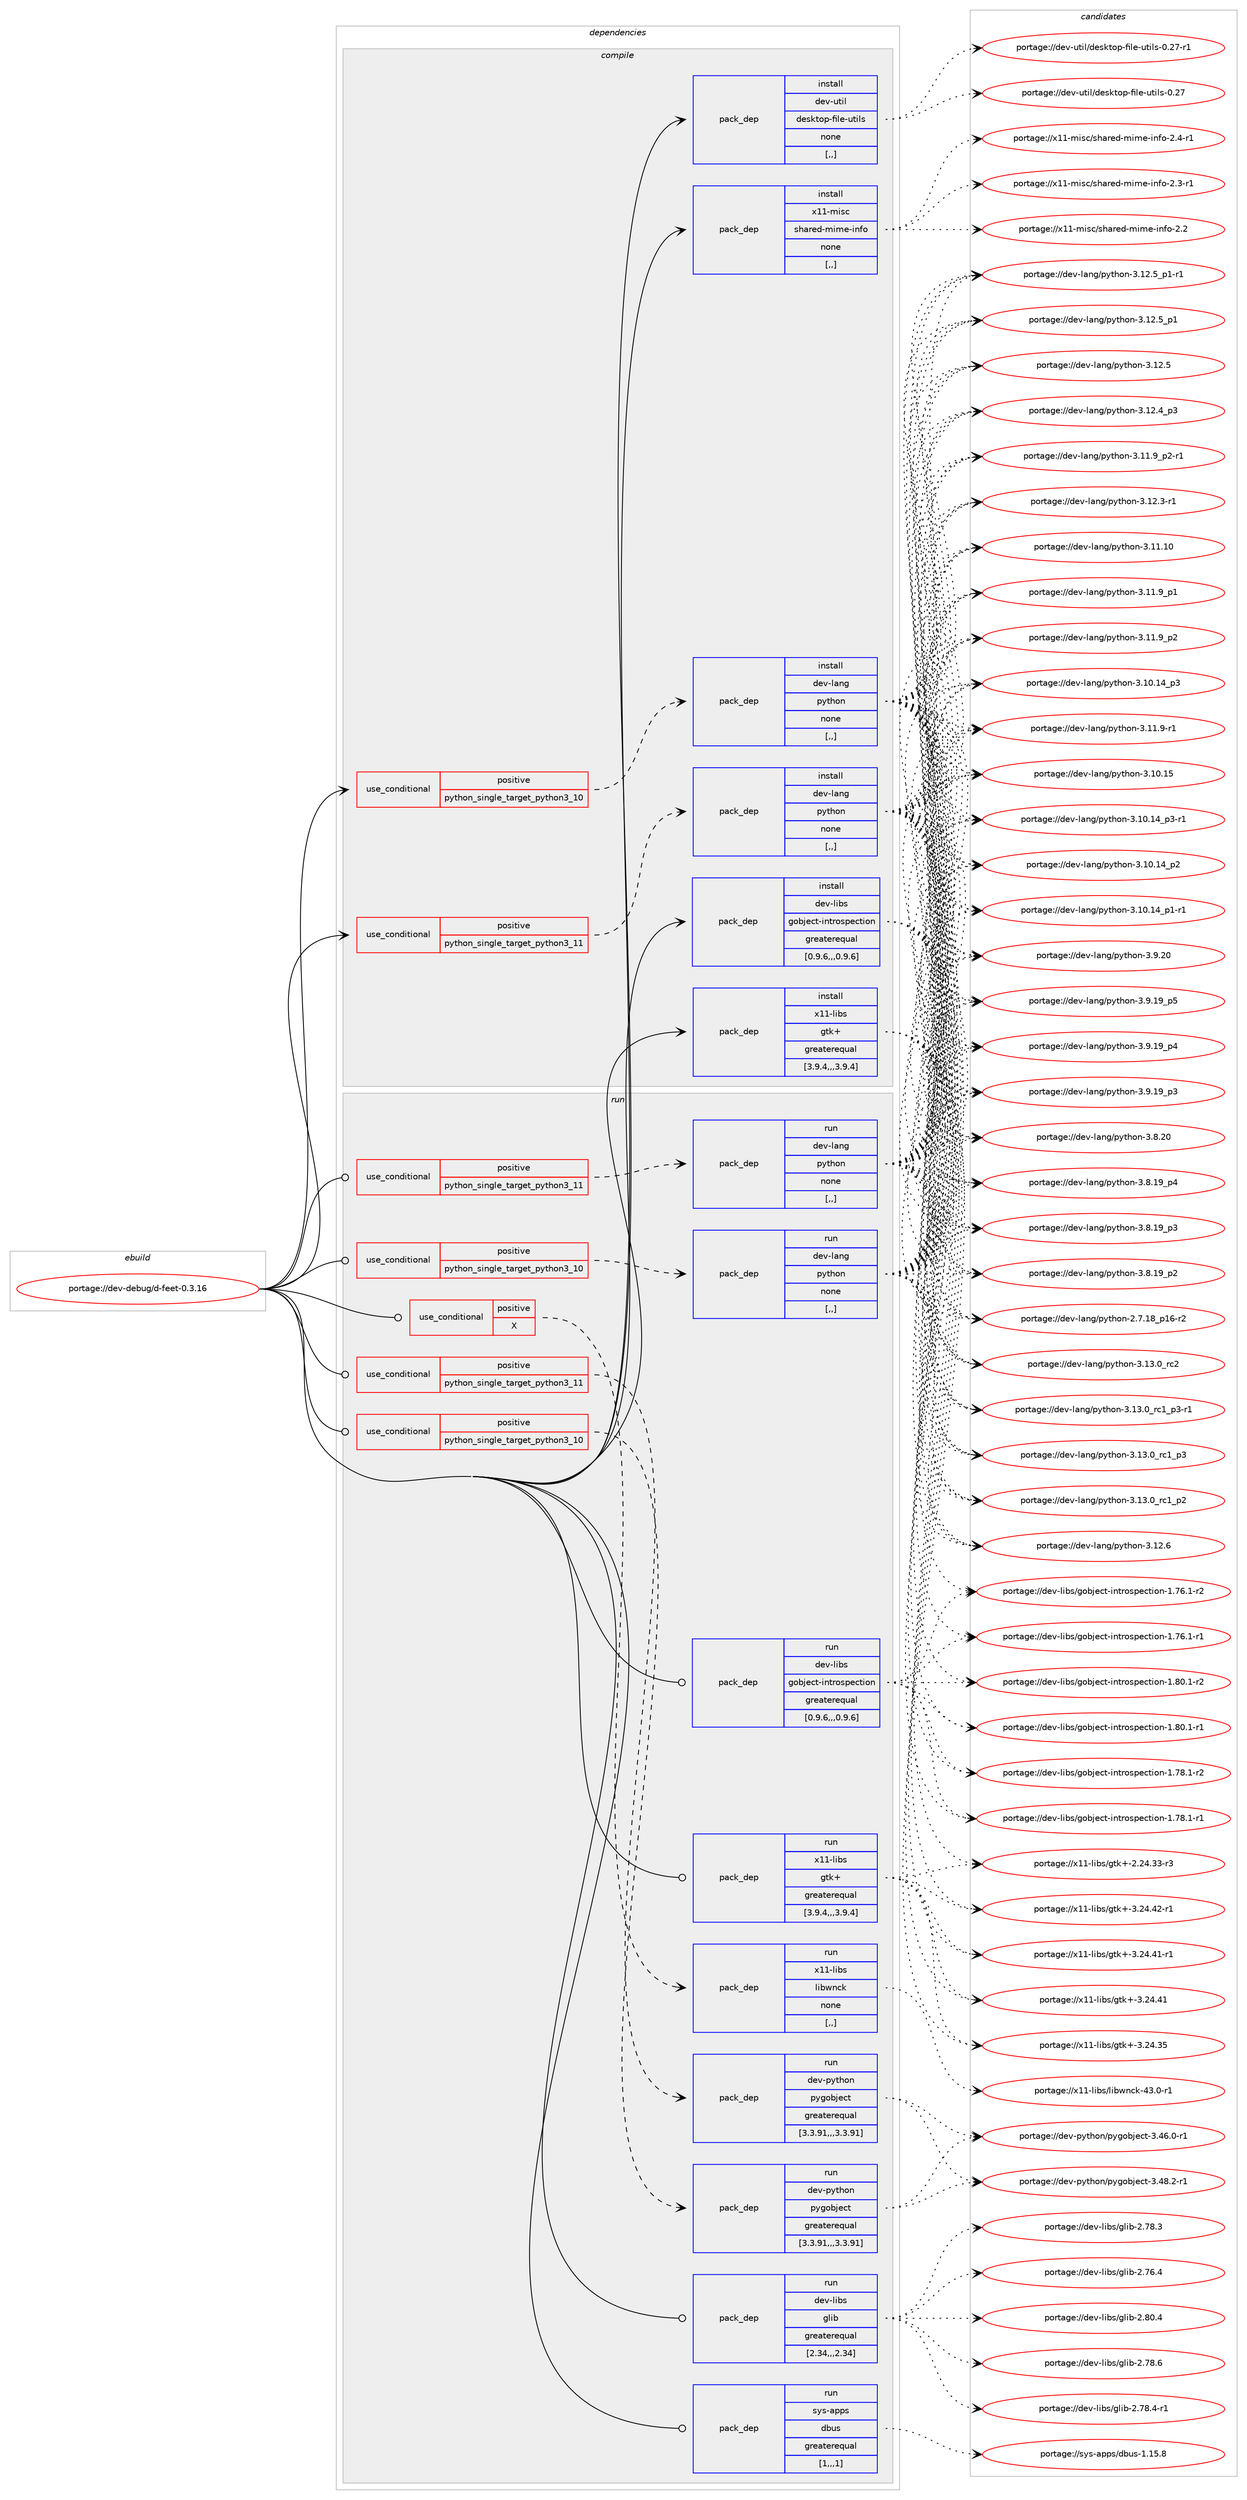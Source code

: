 digraph prolog {

# *************
# Graph options
# *************

newrank=true;
concentrate=true;
compound=true;
graph [rankdir=LR,fontname=Helvetica,fontsize=10,ranksep=1.5];#, ranksep=2.5, nodesep=0.2];
edge  [arrowhead=vee];
node  [fontname=Helvetica,fontsize=10];

# **********
# The ebuild
# **********

subgraph cluster_leftcol {
color=gray;
label=<<i>ebuild</i>>;
id [label="portage://dev-debug/d-feet-0.3.16", color=red, width=4, href="../dev-debug/d-feet-0.3.16.svg"];
}

# ****************
# The dependencies
# ****************

subgraph cluster_midcol {
color=gray;
label=<<i>dependencies</i>>;
subgraph cluster_compile {
fillcolor="#eeeeee";
style=filled;
label=<<i>compile</i>>;
subgraph cond149068 {
dependency565513 [label=<<TABLE BORDER="0" CELLBORDER="1" CELLSPACING="0" CELLPADDING="4"><TR><TD ROWSPAN="3" CELLPADDING="10">use_conditional</TD></TR><TR><TD>positive</TD></TR><TR><TD>python_single_target_python3_10</TD></TR></TABLE>>, shape=none, color=red];
subgraph pack411897 {
dependency565514 [label=<<TABLE BORDER="0" CELLBORDER="1" CELLSPACING="0" CELLPADDING="4" WIDTH="220"><TR><TD ROWSPAN="6" CELLPADDING="30">pack_dep</TD></TR><TR><TD WIDTH="110">install</TD></TR><TR><TD>dev-lang</TD></TR><TR><TD>python</TD></TR><TR><TD>none</TD></TR><TR><TD>[,,]</TD></TR></TABLE>>, shape=none, color=blue];
}
dependency565513:e -> dependency565514:w [weight=20,style="dashed",arrowhead="vee"];
}
id:e -> dependency565513:w [weight=20,style="solid",arrowhead="vee"];
subgraph cond149069 {
dependency565515 [label=<<TABLE BORDER="0" CELLBORDER="1" CELLSPACING="0" CELLPADDING="4"><TR><TD ROWSPAN="3" CELLPADDING="10">use_conditional</TD></TR><TR><TD>positive</TD></TR><TR><TD>python_single_target_python3_11</TD></TR></TABLE>>, shape=none, color=red];
subgraph pack411898 {
dependency565516 [label=<<TABLE BORDER="0" CELLBORDER="1" CELLSPACING="0" CELLPADDING="4" WIDTH="220"><TR><TD ROWSPAN="6" CELLPADDING="30">pack_dep</TD></TR><TR><TD WIDTH="110">install</TD></TR><TR><TD>dev-lang</TD></TR><TR><TD>python</TD></TR><TR><TD>none</TD></TR><TR><TD>[,,]</TD></TR></TABLE>>, shape=none, color=blue];
}
dependency565515:e -> dependency565516:w [weight=20,style="dashed",arrowhead="vee"];
}
id:e -> dependency565515:w [weight=20,style="solid",arrowhead="vee"];
subgraph pack411899 {
dependency565517 [label=<<TABLE BORDER="0" CELLBORDER="1" CELLSPACING="0" CELLPADDING="4" WIDTH="220"><TR><TD ROWSPAN="6" CELLPADDING="30">pack_dep</TD></TR><TR><TD WIDTH="110">install</TD></TR><TR><TD>dev-libs</TD></TR><TR><TD>gobject-introspection</TD></TR><TR><TD>greaterequal</TD></TR><TR><TD>[0.9.6,,,0.9.6]</TD></TR></TABLE>>, shape=none, color=blue];
}
id:e -> dependency565517:w [weight=20,style="solid",arrowhead="vee"];
subgraph pack411900 {
dependency565518 [label=<<TABLE BORDER="0" CELLBORDER="1" CELLSPACING="0" CELLPADDING="4" WIDTH="220"><TR><TD ROWSPAN="6" CELLPADDING="30">pack_dep</TD></TR><TR><TD WIDTH="110">install</TD></TR><TR><TD>dev-util</TD></TR><TR><TD>desktop-file-utils</TD></TR><TR><TD>none</TD></TR><TR><TD>[,,]</TD></TR></TABLE>>, shape=none, color=blue];
}
id:e -> dependency565518:w [weight=20,style="solid",arrowhead="vee"];
subgraph pack411901 {
dependency565519 [label=<<TABLE BORDER="0" CELLBORDER="1" CELLSPACING="0" CELLPADDING="4" WIDTH="220"><TR><TD ROWSPAN="6" CELLPADDING="30">pack_dep</TD></TR><TR><TD WIDTH="110">install</TD></TR><TR><TD>x11-libs</TD></TR><TR><TD>gtk+</TD></TR><TR><TD>greaterequal</TD></TR><TR><TD>[3.9.4,,,3.9.4]</TD></TR></TABLE>>, shape=none, color=blue];
}
id:e -> dependency565519:w [weight=20,style="solid",arrowhead="vee"];
subgraph pack411902 {
dependency565520 [label=<<TABLE BORDER="0" CELLBORDER="1" CELLSPACING="0" CELLPADDING="4" WIDTH="220"><TR><TD ROWSPAN="6" CELLPADDING="30">pack_dep</TD></TR><TR><TD WIDTH="110">install</TD></TR><TR><TD>x11-misc</TD></TR><TR><TD>shared-mime-info</TD></TR><TR><TD>none</TD></TR><TR><TD>[,,]</TD></TR></TABLE>>, shape=none, color=blue];
}
id:e -> dependency565520:w [weight=20,style="solid",arrowhead="vee"];
}
subgraph cluster_compileandrun {
fillcolor="#eeeeee";
style=filled;
label=<<i>compile and run</i>>;
}
subgraph cluster_run {
fillcolor="#eeeeee";
style=filled;
label=<<i>run</i>>;
subgraph cond149070 {
dependency565521 [label=<<TABLE BORDER="0" CELLBORDER="1" CELLSPACING="0" CELLPADDING="4"><TR><TD ROWSPAN="3" CELLPADDING="10">use_conditional</TD></TR><TR><TD>positive</TD></TR><TR><TD>X</TD></TR></TABLE>>, shape=none, color=red];
subgraph pack411903 {
dependency565522 [label=<<TABLE BORDER="0" CELLBORDER="1" CELLSPACING="0" CELLPADDING="4" WIDTH="220"><TR><TD ROWSPAN="6" CELLPADDING="30">pack_dep</TD></TR><TR><TD WIDTH="110">run</TD></TR><TR><TD>x11-libs</TD></TR><TR><TD>libwnck</TD></TR><TR><TD>none</TD></TR><TR><TD>[,,]</TD></TR></TABLE>>, shape=none, color=blue];
}
dependency565521:e -> dependency565522:w [weight=20,style="dashed",arrowhead="vee"];
}
id:e -> dependency565521:w [weight=20,style="solid",arrowhead="odot"];
subgraph cond149071 {
dependency565523 [label=<<TABLE BORDER="0" CELLBORDER="1" CELLSPACING="0" CELLPADDING="4"><TR><TD ROWSPAN="3" CELLPADDING="10">use_conditional</TD></TR><TR><TD>positive</TD></TR><TR><TD>python_single_target_python3_10</TD></TR></TABLE>>, shape=none, color=red];
subgraph pack411904 {
dependency565524 [label=<<TABLE BORDER="0" CELLBORDER="1" CELLSPACING="0" CELLPADDING="4" WIDTH="220"><TR><TD ROWSPAN="6" CELLPADDING="30">pack_dep</TD></TR><TR><TD WIDTH="110">run</TD></TR><TR><TD>dev-lang</TD></TR><TR><TD>python</TD></TR><TR><TD>none</TD></TR><TR><TD>[,,]</TD></TR></TABLE>>, shape=none, color=blue];
}
dependency565523:e -> dependency565524:w [weight=20,style="dashed",arrowhead="vee"];
}
id:e -> dependency565523:w [weight=20,style="solid",arrowhead="odot"];
subgraph cond149072 {
dependency565525 [label=<<TABLE BORDER="0" CELLBORDER="1" CELLSPACING="0" CELLPADDING="4"><TR><TD ROWSPAN="3" CELLPADDING="10">use_conditional</TD></TR><TR><TD>positive</TD></TR><TR><TD>python_single_target_python3_10</TD></TR></TABLE>>, shape=none, color=red];
subgraph pack411905 {
dependency565526 [label=<<TABLE BORDER="0" CELLBORDER="1" CELLSPACING="0" CELLPADDING="4" WIDTH="220"><TR><TD ROWSPAN="6" CELLPADDING="30">pack_dep</TD></TR><TR><TD WIDTH="110">run</TD></TR><TR><TD>dev-python</TD></TR><TR><TD>pygobject</TD></TR><TR><TD>greaterequal</TD></TR><TR><TD>[3.3.91,,,3.3.91]</TD></TR></TABLE>>, shape=none, color=blue];
}
dependency565525:e -> dependency565526:w [weight=20,style="dashed",arrowhead="vee"];
}
id:e -> dependency565525:w [weight=20,style="solid",arrowhead="odot"];
subgraph cond149073 {
dependency565527 [label=<<TABLE BORDER="0" CELLBORDER="1" CELLSPACING="0" CELLPADDING="4"><TR><TD ROWSPAN="3" CELLPADDING="10">use_conditional</TD></TR><TR><TD>positive</TD></TR><TR><TD>python_single_target_python3_11</TD></TR></TABLE>>, shape=none, color=red];
subgraph pack411906 {
dependency565528 [label=<<TABLE BORDER="0" CELLBORDER="1" CELLSPACING="0" CELLPADDING="4" WIDTH="220"><TR><TD ROWSPAN="6" CELLPADDING="30">pack_dep</TD></TR><TR><TD WIDTH="110">run</TD></TR><TR><TD>dev-lang</TD></TR><TR><TD>python</TD></TR><TR><TD>none</TD></TR><TR><TD>[,,]</TD></TR></TABLE>>, shape=none, color=blue];
}
dependency565527:e -> dependency565528:w [weight=20,style="dashed",arrowhead="vee"];
}
id:e -> dependency565527:w [weight=20,style="solid",arrowhead="odot"];
subgraph cond149074 {
dependency565529 [label=<<TABLE BORDER="0" CELLBORDER="1" CELLSPACING="0" CELLPADDING="4"><TR><TD ROWSPAN="3" CELLPADDING="10">use_conditional</TD></TR><TR><TD>positive</TD></TR><TR><TD>python_single_target_python3_11</TD></TR></TABLE>>, shape=none, color=red];
subgraph pack411907 {
dependency565530 [label=<<TABLE BORDER="0" CELLBORDER="1" CELLSPACING="0" CELLPADDING="4" WIDTH="220"><TR><TD ROWSPAN="6" CELLPADDING="30">pack_dep</TD></TR><TR><TD WIDTH="110">run</TD></TR><TR><TD>dev-python</TD></TR><TR><TD>pygobject</TD></TR><TR><TD>greaterequal</TD></TR><TR><TD>[3.3.91,,,3.3.91]</TD></TR></TABLE>>, shape=none, color=blue];
}
dependency565529:e -> dependency565530:w [weight=20,style="dashed",arrowhead="vee"];
}
id:e -> dependency565529:w [weight=20,style="solid",arrowhead="odot"];
subgraph pack411908 {
dependency565531 [label=<<TABLE BORDER="0" CELLBORDER="1" CELLSPACING="0" CELLPADDING="4" WIDTH="220"><TR><TD ROWSPAN="6" CELLPADDING="30">pack_dep</TD></TR><TR><TD WIDTH="110">run</TD></TR><TR><TD>dev-libs</TD></TR><TR><TD>glib</TD></TR><TR><TD>greaterequal</TD></TR><TR><TD>[2.34,,,2.34]</TD></TR></TABLE>>, shape=none, color=blue];
}
id:e -> dependency565531:w [weight=20,style="solid",arrowhead="odot"];
subgraph pack411909 {
dependency565532 [label=<<TABLE BORDER="0" CELLBORDER="1" CELLSPACING="0" CELLPADDING="4" WIDTH="220"><TR><TD ROWSPAN="6" CELLPADDING="30">pack_dep</TD></TR><TR><TD WIDTH="110">run</TD></TR><TR><TD>dev-libs</TD></TR><TR><TD>gobject-introspection</TD></TR><TR><TD>greaterequal</TD></TR><TR><TD>[0.9.6,,,0.9.6]</TD></TR></TABLE>>, shape=none, color=blue];
}
id:e -> dependency565532:w [weight=20,style="solid",arrowhead="odot"];
subgraph pack411910 {
dependency565533 [label=<<TABLE BORDER="0" CELLBORDER="1" CELLSPACING="0" CELLPADDING="4" WIDTH="220"><TR><TD ROWSPAN="6" CELLPADDING="30">pack_dep</TD></TR><TR><TD WIDTH="110">run</TD></TR><TR><TD>sys-apps</TD></TR><TR><TD>dbus</TD></TR><TR><TD>greaterequal</TD></TR><TR><TD>[1,,,1]</TD></TR></TABLE>>, shape=none, color=blue];
}
id:e -> dependency565533:w [weight=20,style="solid",arrowhead="odot"];
subgraph pack411911 {
dependency565534 [label=<<TABLE BORDER="0" CELLBORDER="1" CELLSPACING="0" CELLPADDING="4" WIDTH="220"><TR><TD ROWSPAN="6" CELLPADDING="30">pack_dep</TD></TR><TR><TD WIDTH="110">run</TD></TR><TR><TD>x11-libs</TD></TR><TR><TD>gtk+</TD></TR><TR><TD>greaterequal</TD></TR><TR><TD>[3.9.4,,,3.9.4]</TD></TR></TABLE>>, shape=none, color=blue];
}
id:e -> dependency565534:w [weight=20,style="solid",arrowhead="odot"];
}
}

# **************
# The candidates
# **************

subgraph cluster_choices {
rank=same;
color=gray;
label=<<i>candidates</i>>;

subgraph choice411897 {
color=black;
nodesep=1;
choice10010111845108971101034711212111610411111045514649514648951149950 [label="portage://dev-lang/python-3.13.0_rc2", color=red, width=4,href="../dev-lang/python-3.13.0_rc2.svg"];
choice1001011184510897110103471121211161041111104551464951464895114994995112514511449 [label="portage://dev-lang/python-3.13.0_rc1_p3-r1", color=red, width=4,href="../dev-lang/python-3.13.0_rc1_p3-r1.svg"];
choice100101118451089711010347112121116104111110455146495146489511499499511251 [label="portage://dev-lang/python-3.13.0_rc1_p3", color=red, width=4,href="../dev-lang/python-3.13.0_rc1_p3.svg"];
choice100101118451089711010347112121116104111110455146495146489511499499511250 [label="portage://dev-lang/python-3.13.0_rc1_p2", color=red, width=4,href="../dev-lang/python-3.13.0_rc1_p2.svg"];
choice10010111845108971101034711212111610411111045514649504654 [label="portage://dev-lang/python-3.12.6", color=red, width=4,href="../dev-lang/python-3.12.6.svg"];
choice1001011184510897110103471121211161041111104551464950465395112494511449 [label="portage://dev-lang/python-3.12.5_p1-r1", color=red, width=4,href="../dev-lang/python-3.12.5_p1-r1.svg"];
choice100101118451089711010347112121116104111110455146495046539511249 [label="portage://dev-lang/python-3.12.5_p1", color=red, width=4,href="../dev-lang/python-3.12.5_p1.svg"];
choice10010111845108971101034711212111610411111045514649504653 [label="portage://dev-lang/python-3.12.5", color=red, width=4,href="../dev-lang/python-3.12.5.svg"];
choice100101118451089711010347112121116104111110455146495046529511251 [label="portage://dev-lang/python-3.12.4_p3", color=red, width=4,href="../dev-lang/python-3.12.4_p3.svg"];
choice100101118451089711010347112121116104111110455146495046514511449 [label="portage://dev-lang/python-3.12.3-r1", color=red, width=4,href="../dev-lang/python-3.12.3-r1.svg"];
choice1001011184510897110103471121211161041111104551464949464948 [label="portage://dev-lang/python-3.11.10", color=red, width=4,href="../dev-lang/python-3.11.10.svg"];
choice1001011184510897110103471121211161041111104551464949465795112504511449 [label="portage://dev-lang/python-3.11.9_p2-r1", color=red, width=4,href="../dev-lang/python-3.11.9_p2-r1.svg"];
choice100101118451089711010347112121116104111110455146494946579511250 [label="portage://dev-lang/python-3.11.9_p2", color=red, width=4,href="../dev-lang/python-3.11.9_p2.svg"];
choice100101118451089711010347112121116104111110455146494946579511249 [label="portage://dev-lang/python-3.11.9_p1", color=red, width=4,href="../dev-lang/python-3.11.9_p1.svg"];
choice100101118451089711010347112121116104111110455146494946574511449 [label="portage://dev-lang/python-3.11.9-r1", color=red, width=4,href="../dev-lang/python-3.11.9-r1.svg"];
choice1001011184510897110103471121211161041111104551464948464953 [label="portage://dev-lang/python-3.10.15", color=red, width=4,href="../dev-lang/python-3.10.15.svg"];
choice100101118451089711010347112121116104111110455146494846495295112514511449 [label="portage://dev-lang/python-3.10.14_p3-r1", color=red, width=4,href="../dev-lang/python-3.10.14_p3-r1.svg"];
choice10010111845108971101034711212111610411111045514649484649529511251 [label="portage://dev-lang/python-3.10.14_p3", color=red, width=4,href="../dev-lang/python-3.10.14_p3.svg"];
choice10010111845108971101034711212111610411111045514649484649529511250 [label="portage://dev-lang/python-3.10.14_p2", color=red, width=4,href="../dev-lang/python-3.10.14_p2.svg"];
choice100101118451089711010347112121116104111110455146494846495295112494511449 [label="portage://dev-lang/python-3.10.14_p1-r1", color=red, width=4,href="../dev-lang/python-3.10.14_p1-r1.svg"];
choice10010111845108971101034711212111610411111045514657465048 [label="portage://dev-lang/python-3.9.20", color=red, width=4,href="../dev-lang/python-3.9.20.svg"];
choice100101118451089711010347112121116104111110455146574649579511253 [label="portage://dev-lang/python-3.9.19_p5", color=red, width=4,href="../dev-lang/python-3.9.19_p5.svg"];
choice100101118451089711010347112121116104111110455146574649579511252 [label="portage://dev-lang/python-3.9.19_p4", color=red, width=4,href="../dev-lang/python-3.9.19_p4.svg"];
choice100101118451089711010347112121116104111110455146574649579511251 [label="portage://dev-lang/python-3.9.19_p3", color=red, width=4,href="../dev-lang/python-3.9.19_p3.svg"];
choice10010111845108971101034711212111610411111045514656465048 [label="portage://dev-lang/python-3.8.20", color=red, width=4,href="../dev-lang/python-3.8.20.svg"];
choice100101118451089711010347112121116104111110455146564649579511252 [label="portage://dev-lang/python-3.8.19_p4", color=red, width=4,href="../dev-lang/python-3.8.19_p4.svg"];
choice100101118451089711010347112121116104111110455146564649579511251 [label="portage://dev-lang/python-3.8.19_p3", color=red, width=4,href="../dev-lang/python-3.8.19_p3.svg"];
choice100101118451089711010347112121116104111110455146564649579511250 [label="portage://dev-lang/python-3.8.19_p2", color=red, width=4,href="../dev-lang/python-3.8.19_p2.svg"];
choice100101118451089711010347112121116104111110455046554649569511249544511450 [label="portage://dev-lang/python-2.7.18_p16-r2", color=red, width=4,href="../dev-lang/python-2.7.18_p16-r2.svg"];
dependency565514:e -> choice10010111845108971101034711212111610411111045514649514648951149950:w [style=dotted,weight="100"];
dependency565514:e -> choice1001011184510897110103471121211161041111104551464951464895114994995112514511449:w [style=dotted,weight="100"];
dependency565514:e -> choice100101118451089711010347112121116104111110455146495146489511499499511251:w [style=dotted,weight="100"];
dependency565514:e -> choice100101118451089711010347112121116104111110455146495146489511499499511250:w [style=dotted,weight="100"];
dependency565514:e -> choice10010111845108971101034711212111610411111045514649504654:w [style=dotted,weight="100"];
dependency565514:e -> choice1001011184510897110103471121211161041111104551464950465395112494511449:w [style=dotted,weight="100"];
dependency565514:e -> choice100101118451089711010347112121116104111110455146495046539511249:w [style=dotted,weight="100"];
dependency565514:e -> choice10010111845108971101034711212111610411111045514649504653:w [style=dotted,weight="100"];
dependency565514:e -> choice100101118451089711010347112121116104111110455146495046529511251:w [style=dotted,weight="100"];
dependency565514:e -> choice100101118451089711010347112121116104111110455146495046514511449:w [style=dotted,weight="100"];
dependency565514:e -> choice1001011184510897110103471121211161041111104551464949464948:w [style=dotted,weight="100"];
dependency565514:e -> choice1001011184510897110103471121211161041111104551464949465795112504511449:w [style=dotted,weight="100"];
dependency565514:e -> choice100101118451089711010347112121116104111110455146494946579511250:w [style=dotted,weight="100"];
dependency565514:e -> choice100101118451089711010347112121116104111110455146494946579511249:w [style=dotted,weight="100"];
dependency565514:e -> choice100101118451089711010347112121116104111110455146494946574511449:w [style=dotted,weight="100"];
dependency565514:e -> choice1001011184510897110103471121211161041111104551464948464953:w [style=dotted,weight="100"];
dependency565514:e -> choice100101118451089711010347112121116104111110455146494846495295112514511449:w [style=dotted,weight="100"];
dependency565514:e -> choice10010111845108971101034711212111610411111045514649484649529511251:w [style=dotted,weight="100"];
dependency565514:e -> choice10010111845108971101034711212111610411111045514649484649529511250:w [style=dotted,weight="100"];
dependency565514:e -> choice100101118451089711010347112121116104111110455146494846495295112494511449:w [style=dotted,weight="100"];
dependency565514:e -> choice10010111845108971101034711212111610411111045514657465048:w [style=dotted,weight="100"];
dependency565514:e -> choice100101118451089711010347112121116104111110455146574649579511253:w [style=dotted,weight="100"];
dependency565514:e -> choice100101118451089711010347112121116104111110455146574649579511252:w [style=dotted,weight="100"];
dependency565514:e -> choice100101118451089711010347112121116104111110455146574649579511251:w [style=dotted,weight="100"];
dependency565514:e -> choice10010111845108971101034711212111610411111045514656465048:w [style=dotted,weight="100"];
dependency565514:e -> choice100101118451089711010347112121116104111110455146564649579511252:w [style=dotted,weight="100"];
dependency565514:e -> choice100101118451089711010347112121116104111110455146564649579511251:w [style=dotted,weight="100"];
dependency565514:e -> choice100101118451089711010347112121116104111110455146564649579511250:w [style=dotted,weight="100"];
dependency565514:e -> choice100101118451089711010347112121116104111110455046554649569511249544511450:w [style=dotted,weight="100"];
}
subgraph choice411898 {
color=black;
nodesep=1;
choice10010111845108971101034711212111610411111045514649514648951149950 [label="portage://dev-lang/python-3.13.0_rc2", color=red, width=4,href="../dev-lang/python-3.13.0_rc2.svg"];
choice1001011184510897110103471121211161041111104551464951464895114994995112514511449 [label="portage://dev-lang/python-3.13.0_rc1_p3-r1", color=red, width=4,href="../dev-lang/python-3.13.0_rc1_p3-r1.svg"];
choice100101118451089711010347112121116104111110455146495146489511499499511251 [label="portage://dev-lang/python-3.13.0_rc1_p3", color=red, width=4,href="../dev-lang/python-3.13.0_rc1_p3.svg"];
choice100101118451089711010347112121116104111110455146495146489511499499511250 [label="portage://dev-lang/python-3.13.0_rc1_p2", color=red, width=4,href="../dev-lang/python-3.13.0_rc1_p2.svg"];
choice10010111845108971101034711212111610411111045514649504654 [label="portage://dev-lang/python-3.12.6", color=red, width=4,href="../dev-lang/python-3.12.6.svg"];
choice1001011184510897110103471121211161041111104551464950465395112494511449 [label="portage://dev-lang/python-3.12.5_p1-r1", color=red, width=4,href="../dev-lang/python-3.12.5_p1-r1.svg"];
choice100101118451089711010347112121116104111110455146495046539511249 [label="portage://dev-lang/python-3.12.5_p1", color=red, width=4,href="../dev-lang/python-3.12.5_p1.svg"];
choice10010111845108971101034711212111610411111045514649504653 [label="portage://dev-lang/python-3.12.5", color=red, width=4,href="../dev-lang/python-3.12.5.svg"];
choice100101118451089711010347112121116104111110455146495046529511251 [label="portage://dev-lang/python-3.12.4_p3", color=red, width=4,href="../dev-lang/python-3.12.4_p3.svg"];
choice100101118451089711010347112121116104111110455146495046514511449 [label="portage://dev-lang/python-3.12.3-r1", color=red, width=4,href="../dev-lang/python-3.12.3-r1.svg"];
choice1001011184510897110103471121211161041111104551464949464948 [label="portage://dev-lang/python-3.11.10", color=red, width=4,href="../dev-lang/python-3.11.10.svg"];
choice1001011184510897110103471121211161041111104551464949465795112504511449 [label="portage://dev-lang/python-3.11.9_p2-r1", color=red, width=4,href="../dev-lang/python-3.11.9_p2-r1.svg"];
choice100101118451089711010347112121116104111110455146494946579511250 [label="portage://dev-lang/python-3.11.9_p2", color=red, width=4,href="../dev-lang/python-3.11.9_p2.svg"];
choice100101118451089711010347112121116104111110455146494946579511249 [label="portage://dev-lang/python-3.11.9_p1", color=red, width=4,href="../dev-lang/python-3.11.9_p1.svg"];
choice100101118451089711010347112121116104111110455146494946574511449 [label="portage://dev-lang/python-3.11.9-r1", color=red, width=4,href="../dev-lang/python-3.11.9-r1.svg"];
choice1001011184510897110103471121211161041111104551464948464953 [label="portage://dev-lang/python-3.10.15", color=red, width=4,href="../dev-lang/python-3.10.15.svg"];
choice100101118451089711010347112121116104111110455146494846495295112514511449 [label="portage://dev-lang/python-3.10.14_p3-r1", color=red, width=4,href="../dev-lang/python-3.10.14_p3-r1.svg"];
choice10010111845108971101034711212111610411111045514649484649529511251 [label="portage://dev-lang/python-3.10.14_p3", color=red, width=4,href="../dev-lang/python-3.10.14_p3.svg"];
choice10010111845108971101034711212111610411111045514649484649529511250 [label="portage://dev-lang/python-3.10.14_p2", color=red, width=4,href="../dev-lang/python-3.10.14_p2.svg"];
choice100101118451089711010347112121116104111110455146494846495295112494511449 [label="portage://dev-lang/python-3.10.14_p1-r1", color=red, width=4,href="../dev-lang/python-3.10.14_p1-r1.svg"];
choice10010111845108971101034711212111610411111045514657465048 [label="portage://dev-lang/python-3.9.20", color=red, width=4,href="../dev-lang/python-3.9.20.svg"];
choice100101118451089711010347112121116104111110455146574649579511253 [label="portage://dev-lang/python-3.9.19_p5", color=red, width=4,href="../dev-lang/python-3.9.19_p5.svg"];
choice100101118451089711010347112121116104111110455146574649579511252 [label="portage://dev-lang/python-3.9.19_p4", color=red, width=4,href="../dev-lang/python-3.9.19_p4.svg"];
choice100101118451089711010347112121116104111110455146574649579511251 [label="portage://dev-lang/python-3.9.19_p3", color=red, width=4,href="../dev-lang/python-3.9.19_p3.svg"];
choice10010111845108971101034711212111610411111045514656465048 [label="portage://dev-lang/python-3.8.20", color=red, width=4,href="../dev-lang/python-3.8.20.svg"];
choice100101118451089711010347112121116104111110455146564649579511252 [label="portage://dev-lang/python-3.8.19_p4", color=red, width=4,href="../dev-lang/python-3.8.19_p4.svg"];
choice100101118451089711010347112121116104111110455146564649579511251 [label="portage://dev-lang/python-3.8.19_p3", color=red, width=4,href="../dev-lang/python-3.8.19_p3.svg"];
choice100101118451089711010347112121116104111110455146564649579511250 [label="portage://dev-lang/python-3.8.19_p2", color=red, width=4,href="../dev-lang/python-3.8.19_p2.svg"];
choice100101118451089711010347112121116104111110455046554649569511249544511450 [label="portage://dev-lang/python-2.7.18_p16-r2", color=red, width=4,href="../dev-lang/python-2.7.18_p16-r2.svg"];
dependency565516:e -> choice10010111845108971101034711212111610411111045514649514648951149950:w [style=dotted,weight="100"];
dependency565516:e -> choice1001011184510897110103471121211161041111104551464951464895114994995112514511449:w [style=dotted,weight="100"];
dependency565516:e -> choice100101118451089711010347112121116104111110455146495146489511499499511251:w [style=dotted,weight="100"];
dependency565516:e -> choice100101118451089711010347112121116104111110455146495146489511499499511250:w [style=dotted,weight="100"];
dependency565516:e -> choice10010111845108971101034711212111610411111045514649504654:w [style=dotted,weight="100"];
dependency565516:e -> choice1001011184510897110103471121211161041111104551464950465395112494511449:w [style=dotted,weight="100"];
dependency565516:e -> choice100101118451089711010347112121116104111110455146495046539511249:w [style=dotted,weight="100"];
dependency565516:e -> choice10010111845108971101034711212111610411111045514649504653:w [style=dotted,weight="100"];
dependency565516:e -> choice100101118451089711010347112121116104111110455146495046529511251:w [style=dotted,weight="100"];
dependency565516:e -> choice100101118451089711010347112121116104111110455146495046514511449:w [style=dotted,weight="100"];
dependency565516:e -> choice1001011184510897110103471121211161041111104551464949464948:w [style=dotted,weight="100"];
dependency565516:e -> choice1001011184510897110103471121211161041111104551464949465795112504511449:w [style=dotted,weight="100"];
dependency565516:e -> choice100101118451089711010347112121116104111110455146494946579511250:w [style=dotted,weight="100"];
dependency565516:e -> choice100101118451089711010347112121116104111110455146494946579511249:w [style=dotted,weight="100"];
dependency565516:e -> choice100101118451089711010347112121116104111110455146494946574511449:w [style=dotted,weight="100"];
dependency565516:e -> choice1001011184510897110103471121211161041111104551464948464953:w [style=dotted,weight="100"];
dependency565516:e -> choice100101118451089711010347112121116104111110455146494846495295112514511449:w [style=dotted,weight="100"];
dependency565516:e -> choice10010111845108971101034711212111610411111045514649484649529511251:w [style=dotted,weight="100"];
dependency565516:e -> choice10010111845108971101034711212111610411111045514649484649529511250:w [style=dotted,weight="100"];
dependency565516:e -> choice100101118451089711010347112121116104111110455146494846495295112494511449:w [style=dotted,weight="100"];
dependency565516:e -> choice10010111845108971101034711212111610411111045514657465048:w [style=dotted,weight="100"];
dependency565516:e -> choice100101118451089711010347112121116104111110455146574649579511253:w [style=dotted,weight="100"];
dependency565516:e -> choice100101118451089711010347112121116104111110455146574649579511252:w [style=dotted,weight="100"];
dependency565516:e -> choice100101118451089711010347112121116104111110455146574649579511251:w [style=dotted,weight="100"];
dependency565516:e -> choice10010111845108971101034711212111610411111045514656465048:w [style=dotted,weight="100"];
dependency565516:e -> choice100101118451089711010347112121116104111110455146564649579511252:w [style=dotted,weight="100"];
dependency565516:e -> choice100101118451089711010347112121116104111110455146564649579511251:w [style=dotted,weight="100"];
dependency565516:e -> choice100101118451089711010347112121116104111110455146564649579511250:w [style=dotted,weight="100"];
dependency565516:e -> choice100101118451089711010347112121116104111110455046554649569511249544511450:w [style=dotted,weight="100"];
}
subgraph choice411899 {
color=black;
nodesep=1;
choice10010111845108105981154710311198106101991164510511011611411111511210199116105111110454946564846494511450 [label="portage://dev-libs/gobject-introspection-1.80.1-r2", color=red, width=4,href="../dev-libs/gobject-introspection-1.80.1-r2.svg"];
choice10010111845108105981154710311198106101991164510511011611411111511210199116105111110454946564846494511449 [label="portage://dev-libs/gobject-introspection-1.80.1-r1", color=red, width=4,href="../dev-libs/gobject-introspection-1.80.1-r1.svg"];
choice10010111845108105981154710311198106101991164510511011611411111511210199116105111110454946555646494511450 [label="portage://dev-libs/gobject-introspection-1.78.1-r2", color=red, width=4,href="../dev-libs/gobject-introspection-1.78.1-r2.svg"];
choice10010111845108105981154710311198106101991164510511011611411111511210199116105111110454946555646494511449 [label="portage://dev-libs/gobject-introspection-1.78.1-r1", color=red, width=4,href="../dev-libs/gobject-introspection-1.78.1-r1.svg"];
choice10010111845108105981154710311198106101991164510511011611411111511210199116105111110454946555446494511450 [label="portage://dev-libs/gobject-introspection-1.76.1-r2", color=red, width=4,href="../dev-libs/gobject-introspection-1.76.1-r2.svg"];
choice10010111845108105981154710311198106101991164510511011611411111511210199116105111110454946555446494511449 [label="portage://dev-libs/gobject-introspection-1.76.1-r1", color=red, width=4,href="../dev-libs/gobject-introspection-1.76.1-r1.svg"];
dependency565517:e -> choice10010111845108105981154710311198106101991164510511011611411111511210199116105111110454946564846494511450:w [style=dotted,weight="100"];
dependency565517:e -> choice10010111845108105981154710311198106101991164510511011611411111511210199116105111110454946564846494511449:w [style=dotted,weight="100"];
dependency565517:e -> choice10010111845108105981154710311198106101991164510511011611411111511210199116105111110454946555646494511450:w [style=dotted,weight="100"];
dependency565517:e -> choice10010111845108105981154710311198106101991164510511011611411111511210199116105111110454946555646494511449:w [style=dotted,weight="100"];
dependency565517:e -> choice10010111845108105981154710311198106101991164510511011611411111511210199116105111110454946555446494511450:w [style=dotted,weight="100"];
dependency565517:e -> choice10010111845108105981154710311198106101991164510511011611411111511210199116105111110454946555446494511449:w [style=dotted,weight="100"];
}
subgraph choice411900 {
color=black;
nodesep=1;
choice1001011184511711610510847100101115107116111112451021051081014511711610510811545484650554511449 [label="portage://dev-util/desktop-file-utils-0.27-r1", color=red, width=4,href="../dev-util/desktop-file-utils-0.27-r1.svg"];
choice100101118451171161051084710010111510711611111245102105108101451171161051081154548465055 [label="portage://dev-util/desktop-file-utils-0.27", color=red, width=4,href="../dev-util/desktop-file-utils-0.27.svg"];
dependency565518:e -> choice1001011184511711610510847100101115107116111112451021051081014511711610510811545484650554511449:w [style=dotted,weight="100"];
dependency565518:e -> choice100101118451171161051084710010111510711611111245102105108101451171161051081154548465055:w [style=dotted,weight="100"];
}
subgraph choice411901 {
color=black;
nodesep=1;
choice12049494510810598115471031161074345514650524652504511449 [label="portage://x11-libs/gtk+-3.24.42-r1", color=red, width=4,href="../x11-libs/gtk+-3.24.42-r1.svg"];
choice12049494510810598115471031161074345514650524652494511449 [label="portage://x11-libs/gtk+-3.24.41-r1", color=red, width=4,href="../x11-libs/gtk+-3.24.41-r1.svg"];
choice1204949451081059811547103116107434551465052465249 [label="portage://x11-libs/gtk+-3.24.41", color=red, width=4,href="../x11-libs/gtk+-3.24.41.svg"];
choice1204949451081059811547103116107434551465052465153 [label="portage://x11-libs/gtk+-3.24.35", color=red, width=4,href="../x11-libs/gtk+-3.24.35.svg"];
choice12049494510810598115471031161074345504650524651514511451 [label="portage://x11-libs/gtk+-2.24.33-r3", color=red, width=4,href="../x11-libs/gtk+-2.24.33-r3.svg"];
dependency565519:e -> choice12049494510810598115471031161074345514650524652504511449:w [style=dotted,weight="100"];
dependency565519:e -> choice12049494510810598115471031161074345514650524652494511449:w [style=dotted,weight="100"];
dependency565519:e -> choice1204949451081059811547103116107434551465052465249:w [style=dotted,weight="100"];
dependency565519:e -> choice1204949451081059811547103116107434551465052465153:w [style=dotted,weight="100"];
dependency565519:e -> choice12049494510810598115471031161074345504650524651514511451:w [style=dotted,weight="100"];
}
subgraph choice411902 {
color=black;
nodesep=1;
choice1204949451091051159947115104971141011004510910510910145105110102111455046524511449 [label="portage://x11-misc/shared-mime-info-2.4-r1", color=red, width=4,href="../x11-misc/shared-mime-info-2.4-r1.svg"];
choice1204949451091051159947115104971141011004510910510910145105110102111455046514511449 [label="portage://x11-misc/shared-mime-info-2.3-r1", color=red, width=4,href="../x11-misc/shared-mime-info-2.3-r1.svg"];
choice120494945109105115994711510497114101100451091051091014510511010211145504650 [label="portage://x11-misc/shared-mime-info-2.2", color=red, width=4,href="../x11-misc/shared-mime-info-2.2.svg"];
dependency565520:e -> choice1204949451091051159947115104971141011004510910510910145105110102111455046524511449:w [style=dotted,weight="100"];
dependency565520:e -> choice1204949451091051159947115104971141011004510910510910145105110102111455046514511449:w [style=dotted,weight="100"];
dependency565520:e -> choice120494945109105115994711510497114101100451091051091014510511010211145504650:w [style=dotted,weight="100"];
}
subgraph choice411903 {
color=black;
nodesep=1;
choice1204949451081059811547108105981191109910745525146484511449 [label="portage://x11-libs/libwnck-43.0-r1", color=red, width=4,href="../x11-libs/libwnck-43.0-r1.svg"];
dependency565522:e -> choice1204949451081059811547108105981191109910745525146484511449:w [style=dotted,weight="100"];
}
subgraph choice411904 {
color=black;
nodesep=1;
choice10010111845108971101034711212111610411111045514649514648951149950 [label="portage://dev-lang/python-3.13.0_rc2", color=red, width=4,href="../dev-lang/python-3.13.0_rc2.svg"];
choice1001011184510897110103471121211161041111104551464951464895114994995112514511449 [label="portage://dev-lang/python-3.13.0_rc1_p3-r1", color=red, width=4,href="../dev-lang/python-3.13.0_rc1_p3-r1.svg"];
choice100101118451089711010347112121116104111110455146495146489511499499511251 [label="portage://dev-lang/python-3.13.0_rc1_p3", color=red, width=4,href="../dev-lang/python-3.13.0_rc1_p3.svg"];
choice100101118451089711010347112121116104111110455146495146489511499499511250 [label="portage://dev-lang/python-3.13.0_rc1_p2", color=red, width=4,href="../dev-lang/python-3.13.0_rc1_p2.svg"];
choice10010111845108971101034711212111610411111045514649504654 [label="portage://dev-lang/python-3.12.6", color=red, width=4,href="../dev-lang/python-3.12.6.svg"];
choice1001011184510897110103471121211161041111104551464950465395112494511449 [label="portage://dev-lang/python-3.12.5_p1-r1", color=red, width=4,href="../dev-lang/python-3.12.5_p1-r1.svg"];
choice100101118451089711010347112121116104111110455146495046539511249 [label="portage://dev-lang/python-3.12.5_p1", color=red, width=4,href="../dev-lang/python-3.12.5_p1.svg"];
choice10010111845108971101034711212111610411111045514649504653 [label="portage://dev-lang/python-3.12.5", color=red, width=4,href="../dev-lang/python-3.12.5.svg"];
choice100101118451089711010347112121116104111110455146495046529511251 [label="portage://dev-lang/python-3.12.4_p3", color=red, width=4,href="../dev-lang/python-3.12.4_p3.svg"];
choice100101118451089711010347112121116104111110455146495046514511449 [label="portage://dev-lang/python-3.12.3-r1", color=red, width=4,href="../dev-lang/python-3.12.3-r1.svg"];
choice1001011184510897110103471121211161041111104551464949464948 [label="portage://dev-lang/python-3.11.10", color=red, width=4,href="../dev-lang/python-3.11.10.svg"];
choice1001011184510897110103471121211161041111104551464949465795112504511449 [label="portage://dev-lang/python-3.11.9_p2-r1", color=red, width=4,href="../dev-lang/python-3.11.9_p2-r1.svg"];
choice100101118451089711010347112121116104111110455146494946579511250 [label="portage://dev-lang/python-3.11.9_p2", color=red, width=4,href="../dev-lang/python-3.11.9_p2.svg"];
choice100101118451089711010347112121116104111110455146494946579511249 [label="portage://dev-lang/python-3.11.9_p1", color=red, width=4,href="../dev-lang/python-3.11.9_p1.svg"];
choice100101118451089711010347112121116104111110455146494946574511449 [label="portage://dev-lang/python-3.11.9-r1", color=red, width=4,href="../dev-lang/python-3.11.9-r1.svg"];
choice1001011184510897110103471121211161041111104551464948464953 [label="portage://dev-lang/python-3.10.15", color=red, width=4,href="../dev-lang/python-3.10.15.svg"];
choice100101118451089711010347112121116104111110455146494846495295112514511449 [label="portage://dev-lang/python-3.10.14_p3-r1", color=red, width=4,href="../dev-lang/python-3.10.14_p3-r1.svg"];
choice10010111845108971101034711212111610411111045514649484649529511251 [label="portage://dev-lang/python-3.10.14_p3", color=red, width=4,href="../dev-lang/python-3.10.14_p3.svg"];
choice10010111845108971101034711212111610411111045514649484649529511250 [label="portage://dev-lang/python-3.10.14_p2", color=red, width=4,href="../dev-lang/python-3.10.14_p2.svg"];
choice100101118451089711010347112121116104111110455146494846495295112494511449 [label="portage://dev-lang/python-3.10.14_p1-r1", color=red, width=4,href="../dev-lang/python-3.10.14_p1-r1.svg"];
choice10010111845108971101034711212111610411111045514657465048 [label="portage://dev-lang/python-3.9.20", color=red, width=4,href="../dev-lang/python-3.9.20.svg"];
choice100101118451089711010347112121116104111110455146574649579511253 [label="portage://dev-lang/python-3.9.19_p5", color=red, width=4,href="../dev-lang/python-3.9.19_p5.svg"];
choice100101118451089711010347112121116104111110455146574649579511252 [label="portage://dev-lang/python-3.9.19_p4", color=red, width=4,href="../dev-lang/python-3.9.19_p4.svg"];
choice100101118451089711010347112121116104111110455146574649579511251 [label="portage://dev-lang/python-3.9.19_p3", color=red, width=4,href="../dev-lang/python-3.9.19_p3.svg"];
choice10010111845108971101034711212111610411111045514656465048 [label="portage://dev-lang/python-3.8.20", color=red, width=4,href="../dev-lang/python-3.8.20.svg"];
choice100101118451089711010347112121116104111110455146564649579511252 [label="portage://dev-lang/python-3.8.19_p4", color=red, width=4,href="../dev-lang/python-3.8.19_p4.svg"];
choice100101118451089711010347112121116104111110455146564649579511251 [label="portage://dev-lang/python-3.8.19_p3", color=red, width=4,href="../dev-lang/python-3.8.19_p3.svg"];
choice100101118451089711010347112121116104111110455146564649579511250 [label="portage://dev-lang/python-3.8.19_p2", color=red, width=4,href="../dev-lang/python-3.8.19_p2.svg"];
choice100101118451089711010347112121116104111110455046554649569511249544511450 [label="portage://dev-lang/python-2.7.18_p16-r2", color=red, width=4,href="../dev-lang/python-2.7.18_p16-r2.svg"];
dependency565524:e -> choice10010111845108971101034711212111610411111045514649514648951149950:w [style=dotted,weight="100"];
dependency565524:e -> choice1001011184510897110103471121211161041111104551464951464895114994995112514511449:w [style=dotted,weight="100"];
dependency565524:e -> choice100101118451089711010347112121116104111110455146495146489511499499511251:w [style=dotted,weight="100"];
dependency565524:e -> choice100101118451089711010347112121116104111110455146495146489511499499511250:w [style=dotted,weight="100"];
dependency565524:e -> choice10010111845108971101034711212111610411111045514649504654:w [style=dotted,weight="100"];
dependency565524:e -> choice1001011184510897110103471121211161041111104551464950465395112494511449:w [style=dotted,weight="100"];
dependency565524:e -> choice100101118451089711010347112121116104111110455146495046539511249:w [style=dotted,weight="100"];
dependency565524:e -> choice10010111845108971101034711212111610411111045514649504653:w [style=dotted,weight="100"];
dependency565524:e -> choice100101118451089711010347112121116104111110455146495046529511251:w [style=dotted,weight="100"];
dependency565524:e -> choice100101118451089711010347112121116104111110455146495046514511449:w [style=dotted,weight="100"];
dependency565524:e -> choice1001011184510897110103471121211161041111104551464949464948:w [style=dotted,weight="100"];
dependency565524:e -> choice1001011184510897110103471121211161041111104551464949465795112504511449:w [style=dotted,weight="100"];
dependency565524:e -> choice100101118451089711010347112121116104111110455146494946579511250:w [style=dotted,weight="100"];
dependency565524:e -> choice100101118451089711010347112121116104111110455146494946579511249:w [style=dotted,weight="100"];
dependency565524:e -> choice100101118451089711010347112121116104111110455146494946574511449:w [style=dotted,weight="100"];
dependency565524:e -> choice1001011184510897110103471121211161041111104551464948464953:w [style=dotted,weight="100"];
dependency565524:e -> choice100101118451089711010347112121116104111110455146494846495295112514511449:w [style=dotted,weight="100"];
dependency565524:e -> choice10010111845108971101034711212111610411111045514649484649529511251:w [style=dotted,weight="100"];
dependency565524:e -> choice10010111845108971101034711212111610411111045514649484649529511250:w [style=dotted,weight="100"];
dependency565524:e -> choice100101118451089711010347112121116104111110455146494846495295112494511449:w [style=dotted,weight="100"];
dependency565524:e -> choice10010111845108971101034711212111610411111045514657465048:w [style=dotted,weight="100"];
dependency565524:e -> choice100101118451089711010347112121116104111110455146574649579511253:w [style=dotted,weight="100"];
dependency565524:e -> choice100101118451089711010347112121116104111110455146574649579511252:w [style=dotted,weight="100"];
dependency565524:e -> choice100101118451089711010347112121116104111110455146574649579511251:w [style=dotted,weight="100"];
dependency565524:e -> choice10010111845108971101034711212111610411111045514656465048:w [style=dotted,weight="100"];
dependency565524:e -> choice100101118451089711010347112121116104111110455146564649579511252:w [style=dotted,weight="100"];
dependency565524:e -> choice100101118451089711010347112121116104111110455146564649579511251:w [style=dotted,weight="100"];
dependency565524:e -> choice100101118451089711010347112121116104111110455146564649579511250:w [style=dotted,weight="100"];
dependency565524:e -> choice100101118451089711010347112121116104111110455046554649569511249544511450:w [style=dotted,weight="100"];
}
subgraph choice411905 {
color=black;
nodesep=1;
choice10010111845112121116104111110471121211031119810610199116455146525646504511449 [label="portage://dev-python/pygobject-3.48.2-r1", color=red, width=4,href="../dev-python/pygobject-3.48.2-r1.svg"];
choice10010111845112121116104111110471121211031119810610199116455146525446484511449 [label="portage://dev-python/pygobject-3.46.0-r1", color=red, width=4,href="../dev-python/pygobject-3.46.0-r1.svg"];
dependency565526:e -> choice10010111845112121116104111110471121211031119810610199116455146525646504511449:w [style=dotted,weight="100"];
dependency565526:e -> choice10010111845112121116104111110471121211031119810610199116455146525446484511449:w [style=dotted,weight="100"];
}
subgraph choice411906 {
color=black;
nodesep=1;
choice10010111845108971101034711212111610411111045514649514648951149950 [label="portage://dev-lang/python-3.13.0_rc2", color=red, width=4,href="../dev-lang/python-3.13.0_rc2.svg"];
choice1001011184510897110103471121211161041111104551464951464895114994995112514511449 [label="portage://dev-lang/python-3.13.0_rc1_p3-r1", color=red, width=4,href="../dev-lang/python-3.13.0_rc1_p3-r1.svg"];
choice100101118451089711010347112121116104111110455146495146489511499499511251 [label="portage://dev-lang/python-3.13.0_rc1_p3", color=red, width=4,href="../dev-lang/python-3.13.0_rc1_p3.svg"];
choice100101118451089711010347112121116104111110455146495146489511499499511250 [label="portage://dev-lang/python-3.13.0_rc1_p2", color=red, width=4,href="../dev-lang/python-3.13.0_rc1_p2.svg"];
choice10010111845108971101034711212111610411111045514649504654 [label="portage://dev-lang/python-3.12.6", color=red, width=4,href="../dev-lang/python-3.12.6.svg"];
choice1001011184510897110103471121211161041111104551464950465395112494511449 [label="portage://dev-lang/python-3.12.5_p1-r1", color=red, width=4,href="../dev-lang/python-3.12.5_p1-r1.svg"];
choice100101118451089711010347112121116104111110455146495046539511249 [label="portage://dev-lang/python-3.12.5_p1", color=red, width=4,href="../dev-lang/python-3.12.5_p1.svg"];
choice10010111845108971101034711212111610411111045514649504653 [label="portage://dev-lang/python-3.12.5", color=red, width=4,href="../dev-lang/python-3.12.5.svg"];
choice100101118451089711010347112121116104111110455146495046529511251 [label="portage://dev-lang/python-3.12.4_p3", color=red, width=4,href="../dev-lang/python-3.12.4_p3.svg"];
choice100101118451089711010347112121116104111110455146495046514511449 [label="portage://dev-lang/python-3.12.3-r1", color=red, width=4,href="../dev-lang/python-3.12.3-r1.svg"];
choice1001011184510897110103471121211161041111104551464949464948 [label="portage://dev-lang/python-3.11.10", color=red, width=4,href="../dev-lang/python-3.11.10.svg"];
choice1001011184510897110103471121211161041111104551464949465795112504511449 [label="portage://dev-lang/python-3.11.9_p2-r1", color=red, width=4,href="../dev-lang/python-3.11.9_p2-r1.svg"];
choice100101118451089711010347112121116104111110455146494946579511250 [label="portage://dev-lang/python-3.11.9_p2", color=red, width=4,href="../dev-lang/python-3.11.9_p2.svg"];
choice100101118451089711010347112121116104111110455146494946579511249 [label="portage://dev-lang/python-3.11.9_p1", color=red, width=4,href="../dev-lang/python-3.11.9_p1.svg"];
choice100101118451089711010347112121116104111110455146494946574511449 [label="portage://dev-lang/python-3.11.9-r1", color=red, width=4,href="../dev-lang/python-3.11.9-r1.svg"];
choice1001011184510897110103471121211161041111104551464948464953 [label="portage://dev-lang/python-3.10.15", color=red, width=4,href="../dev-lang/python-3.10.15.svg"];
choice100101118451089711010347112121116104111110455146494846495295112514511449 [label="portage://dev-lang/python-3.10.14_p3-r1", color=red, width=4,href="../dev-lang/python-3.10.14_p3-r1.svg"];
choice10010111845108971101034711212111610411111045514649484649529511251 [label="portage://dev-lang/python-3.10.14_p3", color=red, width=4,href="../dev-lang/python-3.10.14_p3.svg"];
choice10010111845108971101034711212111610411111045514649484649529511250 [label="portage://dev-lang/python-3.10.14_p2", color=red, width=4,href="../dev-lang/python-3.10.14_p2.svg"];
choice100101118451089711010347112121116104111110455146494846495295112494511449 [label="portage://dev-lang/python-3.10.14_p1-r1", color=red, width=4,href="../dev-lang/python-3.10.14_p1-r1.svg"];
choice10010111845108971101034711212111610411111045514657465048 [label="portage://dev-lang/python-3.9.20", color=red, width=4,href="../dev-lang/python-3.9.20.svg"];
choice100101118451089711010347112121116104111110455146574649579511253 [label="portage://dev-lang/python-3.9.19_p5", color=red, width=4,href="../dev-lang/python-3.9.19_p5.svg"];
choice100101118451089711010347112121116104111110455146574649579511252 [label="portage://dev-lang/python-3.9.19_p4", color=red, width=4,href="../dev-lang/python-3.9.19_p4.svg"];
choice100101118451089711010347112121116104111110455146574649579511251 [label="portage://dev-lang/python-3.9.19_p3", color=red, width=4,href="../dev-lang/python-3.9.19_p3.svg"];
choice10010111845108971101034711212111610411111045514656465048 [label="portage://dev-lang/python-3.8.20", color=red, width=4,href="../dev-lang/python-3.8.20.svg"];
choice100101118451089711010347112121116104111110455146564649579511252 [label="portage://dev-lang/python-3.8.19_p4", color=red, width=4,href="../dev-lang/python-3.8.19_p4.svg"];
choice100101118451089711010347112121116104111110455146564649579511251 [label="portage://dev-lang/python-3.8.19_p3", color=red, width=4,href="../dev-lang/python-3.8.19_p3.svg"];
choice100101118451089711010347112121116104111110455146564649579511250 [label="portage://dev-lang/python-3.8.19_p2", color=red, width=4,href="../dev-lang/python-3.8.19_p2.svg"];
choice100101118451089711010347112121116104111110455046554649569511249544511450 [label="portage://dev-lang/python-2.7.18_p16-r2", color=red, width=4,href="../dev-lang/python-2.7.18_p16-r2.svg"];
dependency565528:e -> choice10010111845108971101034711212111610411111045514649514648951149950:w [style=dotted,weight="100"];
dependency565528:e -> choice1001011184510897110103471121211161041111104551464951464895114994995112514511449:w [style=dotted,weight="100"];
dependency565528:e -> choice100101118451089711010347112121116104111110455146495146489511499499511251:w [style=dotted,weight="100"];
dependency565528:e -> choice100101118451089711010347112121116104111110455146495146489511499499511250:w [style=dotted,weight="100"];
dependency565528:e -> choice10010111845108971101034711212111610411111045514649504654:w [style=dotted,weight="100"];
dependency565528:e -> choice1001011184510897110103471121211161041111104551464950465395112494511449:w [style=dotted,weight="100"];
dependency565528:e -> choice100101118451089711010347112121116104111110455146495046539511249:w [style=dotted,weight="100"];
dependency565528:e -> choice10010111845108971101034711212111610411111045514649504653:w [style=dotted,weight="100"];
dependency565528:e -> choice100101118451089711010347112121116104111110455146495046529511251:w [style=dotted,weight="100"];
dependency565528:e -> choice100101118451089711010347112121116104111110455146495046514511449:w [style=dotted,weight="100"];
dependency565528:e -> choice1001011184510897110103471121211161041111104551464949464948:w [style=dotted,weight="100"];
dependency565528:e -> choice1001011184510897110103471121211161041111104551464949465795112504511449:w [style=dotted,weight="100"];
dependency565528:e -> choice100101118451089711010347112121116104111110455146494946579511250:w [style=dotted,weight="100"];
dependency565528:e -> choice100101118451089711010347112121116104111110455146494946579511249:w [style=dotted,weight="100"];
dependency565528:e -> choice100101118451089711010347112121116104111110455146494946574511449:w [style=dotted,weight="100"];
dependency565528:e -> choice1001011184510897110103471121211161041111104551464948464953:w [style=dotted,weight="100"];
dependency565528:e -> choice100101118451089711010347112121116104111110455146494846495295112514511449:w [style=dotted,weight="100"];
dependency565528:e -> choice10010111845108971101034711212111610411111045514649484649529511251:w [style=dotted,weight="100"];
dependency565528:e -> choice10010111845108971101034711212111610411111045514649484649529511250:w [style=dotted,weight="100"];
dependency565528:e -> choice100101118451089711010347112121116104111110455146494846495295112494511449:w [style=dotted,weight="100"];
dependency565528:e -> choice10010111845108971101034711212111610411111045514657465048:w [style=dotted,weight="100"];
dependency565528:e -> choice100101118451089711010347112121116104111110455146574649579511253:w [style=dotted,weight="100"];
dependency565528:e -> choice100101118451089711010347112121116104111110455146574649579511252:w [style=dotted,weight="100"];
dependency565528:e -> choice100101118451089711010347112121116104111110455146574649579511251:w [style=dotted,weight="100"];
dependency565528:e -> choice10010111845108971101034711212111610411111045514656465048:w [style=dotted,weight="100"];
dependency565528:e -> choice100101118451089711010347112121116104111110455146564649579511252:w [style=dotted,weight="100"];
dependency565528:e -> choice100101118451089711010347112121116104111110455146564649579511251:w [style=dotted,weight="100"];
dependency565528:e -> choice100101118451089711010347112121116104111110455146564649579511250:w [style=dotted,weight="100"];
dependency565528:e -> choice100101118451089711010347112121116104111110455046554649569511249544511450:w [style=dotted,weight="100"];
}
subgraph choice411907 {
color=black;
nodesep=1;
choice10010111845112121116104111110471121211031119810610199116455146525646504511449 [label="portage://dev-python/pygobject-3.48.2-r1", color=red, width=4,href="../dev-python/pygobject-3.48.2-r1.svg"];
choice10010111845112121116104111110471121211031119810610199116455146525446484511449 [label="portage://dev-python/pygobject-3.46.0-r1", color=red, width=4,href="../dev-python/pygobject-3.46.0-r1.svg"];
dependency565530:e -> choice10010111845112121116104111110471121211031119810610199116455146525646504511449:w [style=dotted,weight="100"];
dependency565530:e -> choice10010111845112121116104111110471121211031119810610199116455146525446484511449:w [style=dotted,weight="100"];
}
subgraph choice411908 {
color=black;
nodesep=1;
choice1001011184510810598115471031081059845504656484652 [label="portage://dev-libs/glib-2.80.4", color=red, width=4,href="../dev-libs/glib-2.80.4.svg"];
choice1001011184510810598115471031081059845504655564654 [label="portage://dev-libs/glib-2.78.6", color=red, width=4,href="../dev-libs/glib-2.78.6.svg"];
choice10010111845108105981154710310810598455046555646524511449 [label="portage://dev-libs/glib-2.78.4-r1", color=red, width=4,href="../dev-libs/glib-2.78.4-r1.svg"];
choice1001011184510810598115471031081059845504655564651 [label="portage://dev-libs/glib-2.78.3", color=red, width=4,href="../dev-libs/glib-2.78.3.svg"];
choice1001011184510810598115471031081059845504655544652 [label="portage://dev-libs/glib-2.76.4", color=red, width=4,href="../dev-libs/glib-2.76.4.svg"];
dependency565531:e -> choice1001011184510810598115471031081059845504656484652:w [style=dotted,weight="100"];
dependency565531:e -> choice1001011184510810598115471031081059845504655564654:w [style=dotted,weight="100"];
dependency565531:e -> choice10010111845108105981154710310810598455046555646524511449:w [style=dotted,weight="100"];
dependency565531:e -> choice1001011184510810598115471031081059845504655564651:w [style=dotted,weight="100"];
dependency565531:e -> choice1001011184510810598115471031081059845504655544652:w [style=dotted,weight="100"];
}
subgraph choice411909 {
color=black;
nodesep=1;
choice10010111845108105981154710311198106101991164510511011611411111511210199116105111110454946564846494511450 [label="portage://dev-libs/gobject-introspection-1.80.1-r2", color=red, width=4,href="../dev-libs/gobject-introspection-1.80.1-r2.svg"];
choice10010111845108105981154710311198106101991164510511011611411111511210199116105111110454946564846494511449 [label="portage://dev-libs/gobject-introspection-1.80.1-r1", color=red, width=4,href="../dev-libs/gobject-introspection-1.80.1-r1.svg"];
choice10010111845108105981154710311198106101991164510511011611411111511210199116105111110454946555646494511450 [label="portage://dev-libs/gobject-introspection-1.78.1-r2", color=red, width=4,href="../dev-libs/gobject-introspection-1.78.1-r2.svg"];
choice10010111845108105981154710311198106101991164510511011611411111511210199116105111110454946555646494511449 [label="portage://dev-libs/gobject-introspection-1.78.1-r1", color=red, width=4,href="../dev-libs/gobject-introspection-1.78.1-r1.svg"];
choice10010111845108105981154710311198106101991164510511011611411111511210199116105111110454946555446494511450 [label="portage://dev-libs/gobject-introspection-1.76.1-r2", color=red, width=4,href="../dev-libs/gobject-introspection-1.76.1-r2.svg"];
choice10010111845108105981154710311198106101991164510511011611411111511210199116105111110454946555446494511449 [label="portage://dev-libs/gobject-introspection-1.76.1-r1", color=red, width=4,href="../dev-libs/gobject-introspection-1.76.1-r1.svg"];
dependency565532:e -> choice10010111845108105981154710311198106101991164510511011611411111511210199116105111110454946564846494511450:w [style=dotted,weight="100"];
dependency565532:e -> choice10010111845108105981154710311198106101991164510511011611411111511210199116105111110454946564846494511449:w [style=dotted,weight="100"];
dependency565532:e -> choice10010111845108105981154710311198106101991164510511011611411111511210199116105111110454946555646494511450:w [style=dotted,weight="100"];
dependency565532:e -> choice10010111845108105981154710311198106101991164510511011611411111511210199116105111110454946555646494511449:w [style=dotted,weight="100"];
dependency565532:e -> choice10010111845108105981154710311198106101991164510511011611411111511210199116105111110454946555446494511450:w [style=dotted,weight="100"];
dependency565532:e -> choice10010111845108105981154710311198106101991164510511011611411111511210199116105111110454946555446494511449:w [style=dotted,weight="100"];
}
subgraph choice411910 {
color=black;
nodesep=1;
choice1151211154597112112115471009811711545494649534656 [label="portage://sys-apps/dbus-1.15.8", color=red, width=4,href="../sys-apps/dbus-1.15.8.svg"];
dependency565533:e -> choice1151211154597112112115471009811711545494649534656:w [style=dotted,weight="100"];
}
subgraph choice411911 {
color=black;
nodesep=1;
choice12049494510810598115471031161074345514650524652504511449 [label="portage://x11-libs/gtk+-3.24.42-r1", color=red, width=4,href="../x11-libs/gtk+-3.24.42-r1.svg"];
choice12049494510810598115471031161074345514650524652494511449 [label="portage://x11-libs/gtk+-3.24.41-r1", color=red, width=4,href="../x11-libs/gtk+-3.24.41-r1.svg"];
choice1204949451081059811547103116107434551465052465249 [label="portage://x11-libs/gtk+-3.24.41", color=red, width=4,href="../x11-libs/gtk+-3.24.41.svg"];
choice1204949451081059811547103116107434551465052465153 [label="portage://x11-libs/gtk+-3.24.35", color=red, width=4,href="../x11-libs/gtk+-3.24.35.svg"];
choice12049494510810598115471031161074345504650524651514511451 [label="portage://x11-libs/gtk+-2.24.33-r3", color=red, width=4,href="../x11-libs/gtk+-2.24.33-r3.svg"];
dependency565534:e -> choice12049494510810598115471031161074345514650524652504511449:w [style=dotted,weight="100"];
dependency565534:e -> choice12049494510810598115471031161074345514650524652494511449:w [style=dotted,weight="100"];
dependency565534:e -> choice1204949451081059811547103116107434551465052465249:w [style=dotted,weight="100"];
dependency565534:e -> choice1204949451081059811547103116107434551465052465153:w [style=dotted,weight="100"];
dependency565534:e -> choice12049494510810598115471031161074345504650524651514511451:w [style=dotted,weight="100"];
}
}

}
